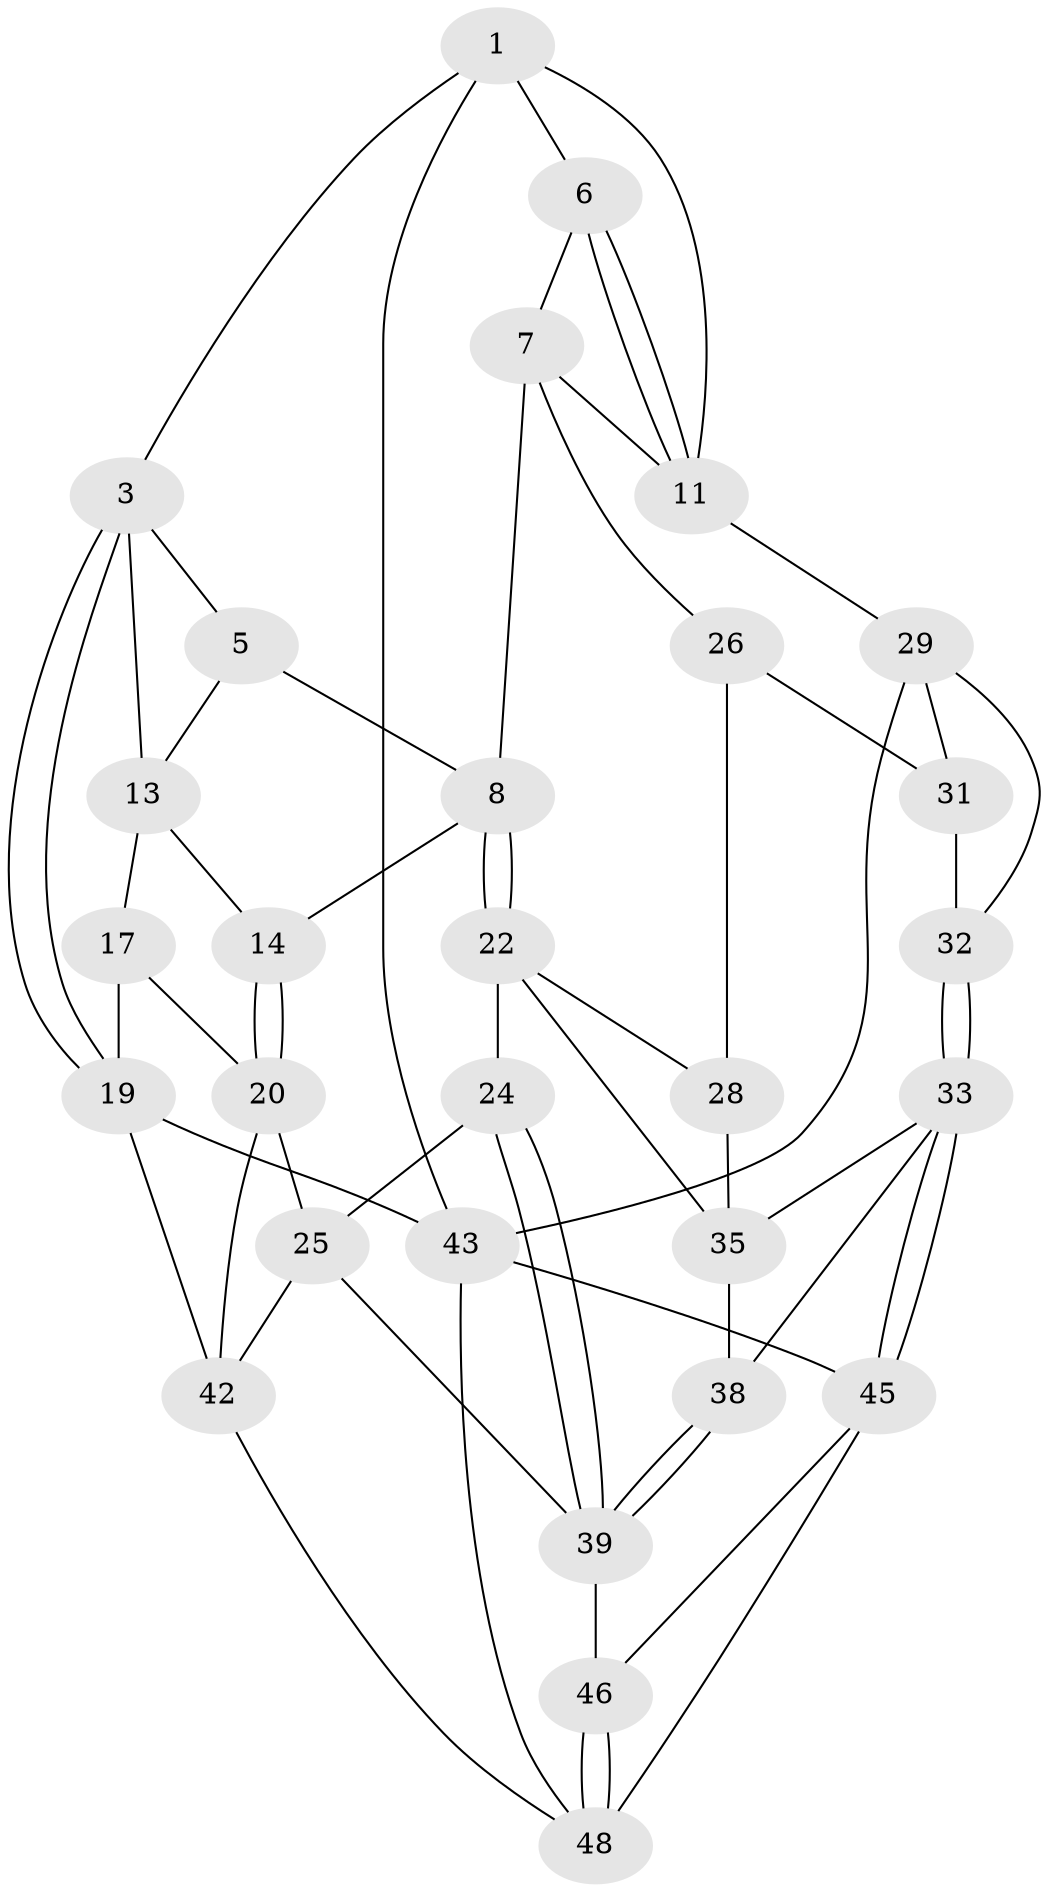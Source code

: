// Generated by graph-tools (version 1.1) at 2025/52/02/27/25 19:52:35]
// undirected, 29 vertices, 62 edges
graph export_dot {
graph [start="1"]
  node [color=gray90,style=filled];
  1 [pos="+0.8054309287718048+0",super="+2"];
  3 [pos="+0+0",super="+4"];
  5 [pos="+0.5680892799417876+0",super="+10"];
  6 [pos="+0.8327902583210368+0.020370295638587294"];
  7 [pos="+0.7594407068971505+0.2106399879352056",super="+16"];
  8 [pos="+0.5747352518258694+0.24402638416791286",super="+9"];
  11 [pos="+0.9687100585668511+0.20307398330335055",super="+12"];
  13 [pos="+0.20916978357652688+0.14804730177576764",super="+15"];
  14 [pos="+0.3927517440238927+0.2643517316128619"];
  17 [pos="+0.03838689649126298+0.5259993261154988",super="+18"];
  19 [pos="+0+0.5238548554838933",super="+51"];
  20 [pos="+0.38252928163787575+0.44928045848904674",super="+21"];
  22 [pos="+0.5990843590157305+0.3587919229955998",super="+23"];
  24 [pos="+0.49127200053182957+0.43797135863359293"];
  25 [pos="+0.44690821429329786+0.4554416894321613",super="+41"];
  26 [pos="+0.825819251504036+0.32825824760253436",super="+27"];
  28 [pos="+0.686510663497886+0.35940410762581976",super="+36"];
  29 [pos="+1+0.44900306242782545",super="+30"];
  31 [pos="+0.8311153633568498+0.3323460969069962"];
  32 [pos="+0.8877812500394447+0.5645281320229418"];
  33 [pos="+0.8479112022248552+0.5902214174909206",super="+34"];
  35 [pos="+0.7621990569405086+0.4957627494380297",super="+37"];
  38 [pos="+0.5993686961140574+0.5805015909476942"];
  39 [pos="+0.5942556660556566+0.5879572596278309",super="+40"];
  42 [pos="+0.32538502254805524+0.7436773177067812",super="+50"];
  43 [pos="+1+1",super="+44"];
  45 [pos="+0.8429831627626878+0.6099442700568551",super="+47"];
  46 [pos="+0.7121354563729249+0.7598761526407538"];
  48 [pos="+0.7146985194018953+0.9212482042924044",super="+49"];
  1 -- 6;
  1 -- 3;
  1 -- 11;
  1 -- 43;
  3 -- 19;
  3 -- 19;
  3 -- 5;
  3 -- 13;
  5 -- 8;
  5 -- 13;
  6 -- 7;
  6 -- 11;
  6 -- 11;
  7 -- 8;
  7 -- 26;
  7 -- 11;
  8 -- 22;
  8 -- 22;
  8 -- 14;
  11 -- 29;
  13 -- 17;
  13 -- 14;
  14 -- 20;
  14 -- 20;
  17 -- 20;
  17 -- 19 [weight=2];
  19 -- 43;
  19 -- 42;
  20 -- 25;
  20 -- 42;
  22 -- 28;
  22 -- 24;
  22 -- 35;
  24 -- 25;
  24 -- 39;
  24 -- 39;
  25 -- 42;
  25 -- 39;
  26 -- 31;
  26 -- 28 [weight=2];
  28 -- 35;
  29 -- 43;
  29 -- 32;
  29 -- 31;
  31 -- 32;
  32 -- 33;
  32 -- 33;
  33 -- 45;
  33 -- 45;
  33 -- 35;
  33 -- 38;
  35 -- 38;
  38 -- 39;
  38 -- 39;
  39 -- 46;
  42 -- 48;
  43 -- 48;
  43 -- 45;
  45 -- 46;
  45 -- 48;
  46 -- 48;
  46 -- 48;
}
